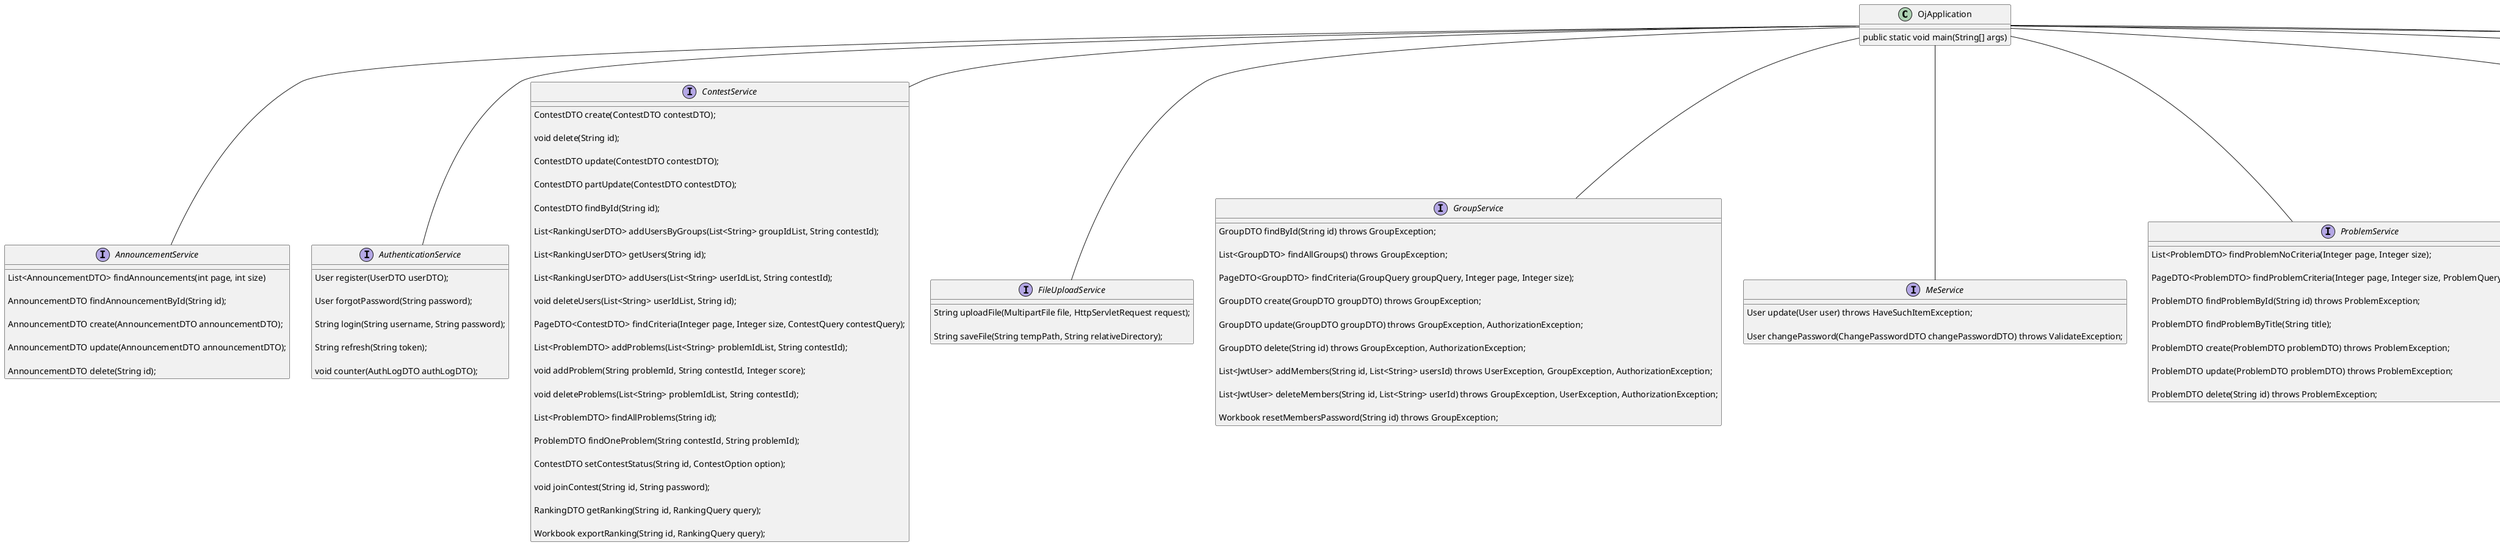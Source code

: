 @startuml

class OjApplication {

  public static void main(String[] args)
}

interface AnnouncementService {

  List<AnnouncementDTO> findAnnouncements(int page, int size)

  AnnouncementDTO findAnnouncementById(String id);

  AnnouncementDTO create(AnnouncementDTO announcementDTO);

  AnnouncementDTO update(AnnouncementDTO announcementDTO);

  AnnouncementDTO delete(String id);
}

interface AuthenticationService {

  User register(UserDTO userDTO);

  User forgotPassword(String password);

  String login(String username, String password);

  String refresh(String token);

  void counter(AuthLogDTO authLogDTO);
}

interface ContestService {

  ContestDTO create(ContestDTO contestDTO);

  void delete(String id);

  ContestDTO update(ContestDTO contestDTO);

  ContestDTO partUpdate(ContestDTO contestDTO);

  ContestDTO findById(String id);

  List<RankingUserDTO> addUsersByGroups(List<String> groupIdList, String contestId);

  List<RankingUserDTO> getUsers(String id);

  List<RankingUserDTO> addUsers(List<String> userIdList, String contestId);

  void deleteUsers(List<String> userIdList, String id);

  PageDTO<ContestDTO> findCriteria(Integer page, Integer size, ContestQuery contestQuery);

  List<ProblemDTO> addProblems(List<String> problemIdList, String contestId);

  void addProblem(String problemId, String contestId, Integer score);

  void deleteProblems(List<String> problemIdList, String contestId);

  List<ProblemDTO> findAllProblems(String id);

  ProblemDTO findOneProblem(String contestId, String problemId);

  ContestDTO setContestStatus(String id, ContestOption option);

  void joinContest(String id, String password);

  RankingDTO getRanking(String id, RankingQuery query);

  Workbook exportRanking(String id, RankingQuery query);
}

interface FileUploadService {

  String uploadFile(MultipartFile file, HttpServletRequest request);

  String saveFile(String tempPath, String relativeDirectory);
}

interface GroupService {

  GroupDTO findById(String id) throws GroupException;

  List<GroupDTO> findAllGroups() throws GroupException;

  PageDTO<GroupDTO> findCriteria(GroupQuery groupQuery, Integer page, Integer size);

  GroupDTO create(GroupDTO groupDTO) throws GroupException;

  GroupDTO update(GroupDTO groupDTO) throws GroupException, AuthorizationException;

  GroupDTO delete(String id) throws GroupException, AuthorizationException;

  List<JwtUser> addMembers(String id, List<String> usersId) throws UserException, GroupException, AuthorizationException;

  List<JwtUser> deleteMembers(String id, List<String> userId) throws GroupException, UserException, AuthorizationException;

  Workbook resetMembersPassword(String id) throws GroupException;
}

interface MeService {

  User update(User user) throws HaveSuchItemException;

  User changePassword(ChangePasswordDTO changePasswordDTO) throws ValidateException;
}

interface ProblemService {

  List<ProblemDTO> findProblemNoCriteria(Integer page, Integer size);

  PageDTO<ProblemDTO> findProblemCriteria(Integer page, Integer size, ProblemQuery problemQuery);

  ProblemDTO findProblemById(String id) throws ProblemException;

  ProblemDTO findProblemByTitle(String title);

  ProblemDTO create(ProblemDTO problemDTO) throws ProblemException;

  ProblemDTO update(ProblemDTO problemDTO) throws ProblemException;

  ProblemDTO delete(String id) throws ProblemException;
}

interface RecommendService {
    List<ProblemDTO> recommend(RecommendOptionDTO recommendOptionDTO);
}

interface SecurityQuestionService {

  SecurityQuestionDTO getOne(String username) throws NoSuchItemException;

  List<SecurityQuestionDTO> getAll();

  Boolean deleteAll() throws NoSuchItemException;

  Boolean saveAnswer(List<SecurityQuestionDTO> securityQuestionDTOList)
      throws SecurityQuestionException;

  Boolean checkAnswer(SecurityQuestionDTO securityQuestionDTO, String username)
      throws NoSuchItemException, NoSuchAlgorithmException;
}

interface SubmissionService {

  SubmissionDTO findById(String id) throws SubmissionException, ContestException;

    PageDTO<SubmissionDTO> findByContest(String id, Integer page, Integer size)
      throws ContestException;

  PageDTO<SubmissionDTO> findByUser(Integer page, Integer size, Boolean isPractice);

    List<SubmissionDTO> findByPracticeProblem(String problemId) throws ProblemException;

    List<SubmissionDTO> findByContestProblem(String contestId, String problemId) throws ProblemException, ContestException;

  SubmissionDTO createContestSubmission(SubmissionDTO submissionDTO)
      throws ContestException, ProblemException, SubmissionException;

  SubmissionDTO createPracticeSubmission(SubmissionDTO submissionDTO)
      throws ProblemException, SubmissionException;

  SubmissionDTO rejudgeSubmission(String id, Result result) throws SubmissionException;

  PageDTO<SubmissionDTO> findAll(Integer page, Integer size, SubmissionQuery submissionQuery)
      throws ProblemException, UserException;

  void counter(SubmissionDTO submissionDTO) throws ProblemException, UserException;
}

interface UserService {

  PageDTO<JwtUser> getUserRanking(Integer page, Integer size);

  PageDTO<JwtUser> getAllUsers(Integer page, Integer size, UserQuery userQuery);

  JwtUser getOne(String id) throws UserException;

  JwtUser create(UserDTO userDTO) throws UserException;

  JwtUser update(UserDTO userDTO) throws UserException;

  void delete(List<String> id) throws UserException;

  PageDTO<JwtUser> generateUser(String groupId, Long quantity) throws GroupException;

  PageDTO<JwtUser> generateUser(String groupId, File excel) throws GroupException, FileException;

}

OjApplication -- UserService
OjApplication -- ContestService
OjApplication -- AnnouncementService
OjApplication -- AuthenticationService
OjApplication -- FileUploadService
OjApplication -- GroupService
OjApplication -- MeService
OjApplication -- ProblemService
OjApplication -- RecommendService
OjApplication -- SecurityQuestionService
OjApplication -- SubmissionService


@enduml